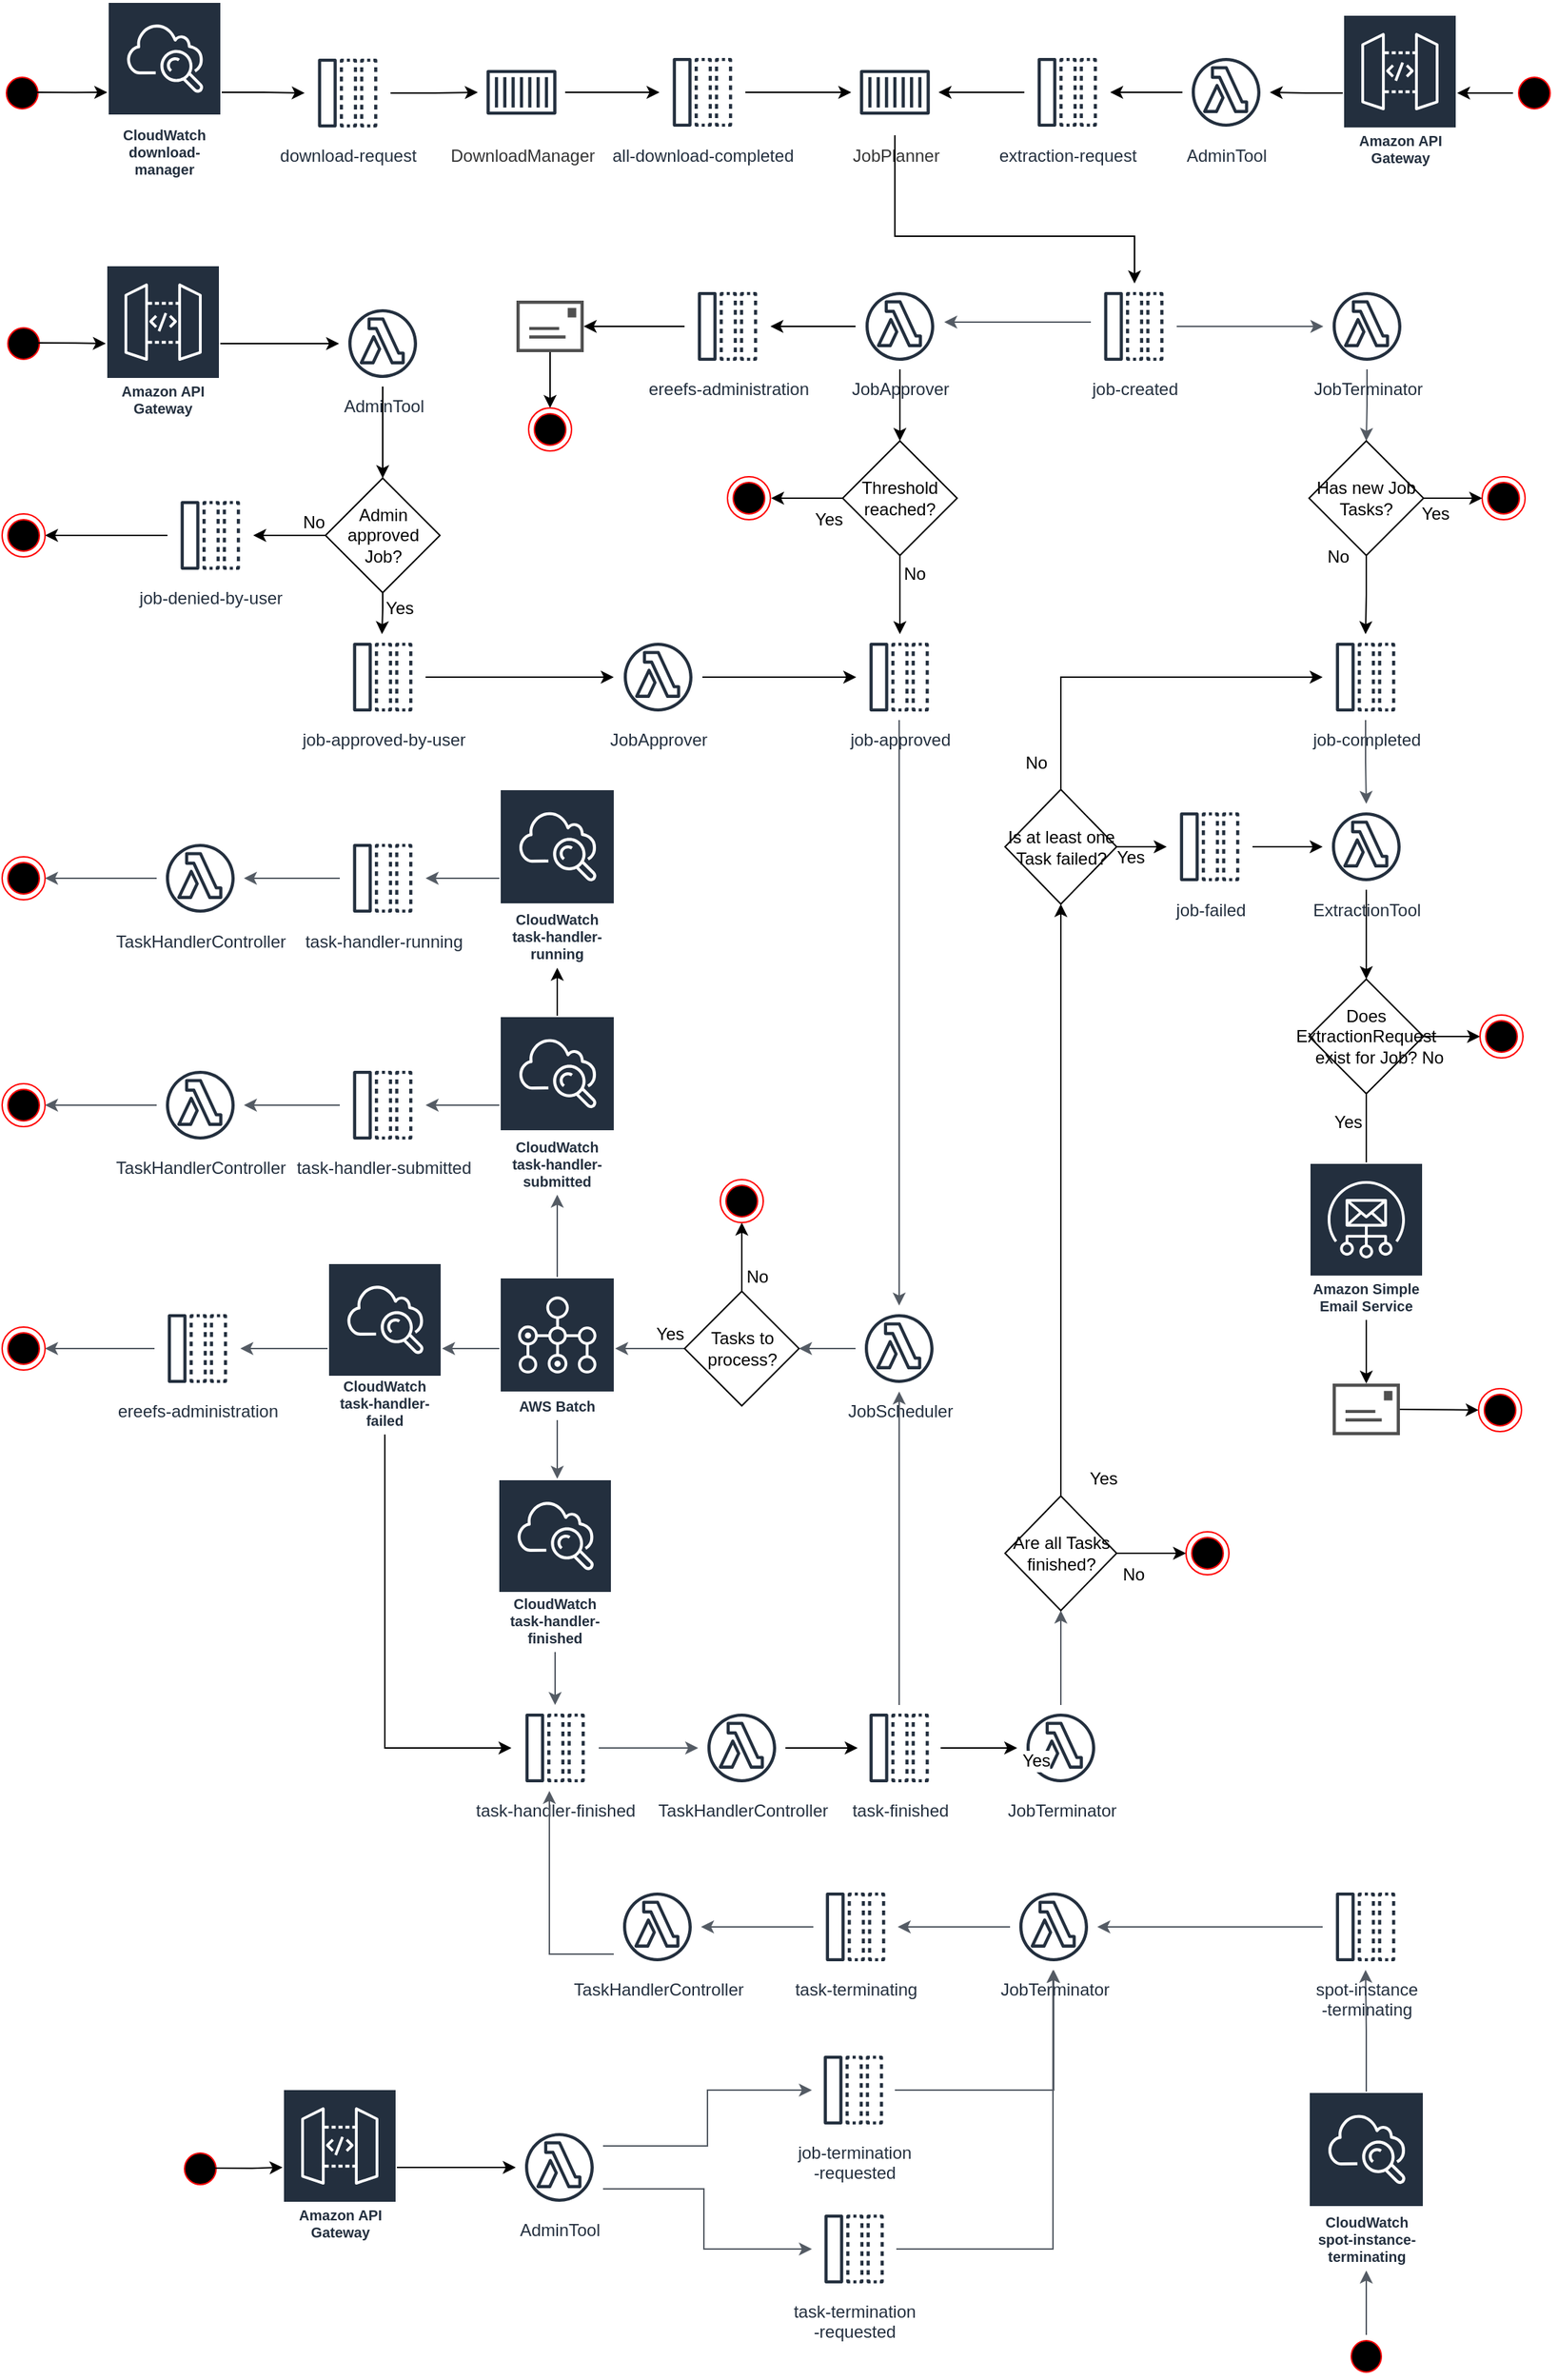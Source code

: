 <mxfile pages="1" version="11.2.5" type="device"><diagram id="umd7pi5sMjhjIArkh8CE" name="Page-1"><mxGraphModel dx="2062" dy="1184" grid="1" gridSize="10" guides="1" tooltips="1" connect="1" arrows="1" fold="1" page="1" pageScale="1" pageWidth="1100" pageHeight="850" math="0" shadow="0"><root><mxCell id="0"/><mxCell id="1" parent="0"/><mxCell id="No7pV-notClb6I_pl6TP-1" value="" style="ellipse;html=1;shape=startState;fillColor=#000000;strokeColor=#ff0000;" parent="1" vertex="1"><mxGeometry x="6.5" y="65" width="30" height="30" as="geometry"/></mxCell><mxCell id="No7pV-notClb6I_pl6TP-7" value="" style="edgeStyle=orthogonalEdgeStyle;rounded=0;orthogonalLoop=1;jettySize=auto;html=1;entryX=0.5;entryY=0;entryDx=0;entryDy=0;exitX=0.5;exitY=1;exitDx=0;exitDy=0;" parent="1" source="7FUQ8ZFE2Msjoggg_Z5E-9" target="No7pV-notClb6I_pl6TP-5" edge="1"><mxGeometry relative="1" as="geometry"><mxPoint x="835" y="359" as="targetPoint"/><mxPoint x="731" y="359" as="sourcePoint"/></mxGeometry></mxCell><mxCell id="No7pV-notClb6I_pl6TP-25" value="" style="edgeStyle=orthogonalEdgeStyle;rounded=0;orthogonalLoop=1;jettySize=auto;html=1;" parent="1" source="_6u5Ek_jN7iXaBwEbl3a-3" target="No7pV-notClb6I_pl6TP-4" edge="1"><mxGeometry relative="1" as="geometry"><mxPoint x="1345" y="788" as="targetPoint"/></mxGeometry></mxCell><mxCell id="7FUQ8ZFE2Msjoggg_Z5E-15" value="" style="edgeStyle=orthogonalEdgeStyle;rounded=0;orthogonalLoop=1;jettySize=auto;html=1;startArrow=none;startFill=0;strokeColor=#545B64;fontSize=8;" parent="1" source="No7pV-notClb6I_pl6TP-4" target="7FUQ8ZFE2Msjoggg_Z5E-14" edge="1"><mxGeometry relative="1" as="geometry"/></mxCell><mxCell id="No7pV-notClb6I_pl6TP-4" value="job-approved&lt;br&gt;" style="outlineConnect=0;fontColor=#232F3E;gradientColor=none;strokeColor=#232F3E;fillColor=#ffffff;dashed=0;verticalLabelPosition=bottom;verticalAlign=top;align=center;html=1;fontSize=12;fontStyle=0;aspect=fixed;shape=mxgraph.aws4.resourceIcon;resIcon=mxgraph.aws4.message;" parent="1" vertex="1"><mxGeometry x="604.5" y="458" width="60" height="60" as="geometry"/></mxCell><mxCell id="No7pV-notClb6I_pl6TP-9" value="" style="edgeStyle=orthogonalEdgeStyle;rounded=0;orthogonalLoop=1;jettySize=auto;html=1;exitX=0.5;exitY=1;exitDx=0;exitDy=0;" parent="1" source="No7pV-notClb6I_pl6TP-5" target="No7pV-notClb6I_pl6TP-4" edge="1"><mxGeometry relative="1" as="geometry"><mxPoint x="943" y="413" as="targetPoint"/><mxPoint x="895" y="388" as="sourcePoint"/><Array as="points"><mxPoint x="635" y="468"/><mxPoint x="635" y="468"/></Array></mxGeometry></mxCell><mxCell id="No7pV-notClb6I_pl6TP-10" value="No" style="text;html=1;resizable=0;points=[];align=center;verticalAlign=middle;labelBackgroundColor=#ffffff;" parent="No7pV-notClb6I_pl6TP-9" vertex="1" connectable="0"><mxGeometry x="0.2" y="2" relative="1" as="geometry"><mxPoint x="8" y="-20" as="offset"/></mxGeometry></mxCell><mxCell id="No7pV-notClb6I_pl6TP-12" value="" style="edgeStyle=orthogonalEdgeStyle;rounded=0;orthogonalLoop=1;jettySize=auto;html=1;exitX=0;exitY=0.5;exitDx=0;exitDy=0;" parent="1" source="No7pV-notClb6I_pl6TP-5" edge="1"><mxGeometry relative="1" as="geometry"><mxPoint x="545" y="363" as="targetPoint"/></mxGeometry></mxCell><mxCell id="No7pV-notClb6I_pl6TP-13" value="Yes&lt;br&gt;" style="text;html=1;resizable=0;points=[];align=center;verticalAlign=middle;labelBackgroundColor=#ffffff;" parent="No7pV-notClb6I_pl6TP-12" vertex="1" connectable="0"><mxGeometry x="-0.256" y="3" relative="1" as="geometry"><mxPoint x="9" y="12" as="offset"/></mxGeometry></mxCell><mxCell id="No7pV-notClb6I_pl6TP-5" value="Threshold reached?" style="rhombus;whiteSpace=wrap;html=1;" parent="1" vertex="1"><mxGeometry x="595" y="323" width="80" height="80" as="geometry"/></mxCell><mxCell id="No7pV-notClb6I_pl6TP-16" value="" style="edgeStyle=orthogonalEdgeStyle;rounded=0;orthogonalLoop=1;jettySize=auto;html=1;exitX=0.5;exitY=1;exitDx=0;exitDy=0;" parent="1" source="No7pV-notClb6I_pl6TP-17" target="No7pV-notClb6I_pl6TP-15" edge="1"><mxGeometry relative="1" as="geometry"><Array as="points"><mxPoint x="273" y="440"/><mxPoint x="273" y="440"/></Array></mxGeometry></mxCell><mxCell id="SrODZw-WOt68CoaygPpk-41" value="Yes" style="text;html=1;resizable=0;points=[];align=center;verticalAlign=middle;labelBackgroundColor=#ffffff;" parent="No7pV-notClb6I_pl6TP-16" vertex="1" connectable="0"><mxGeometry x="-0.666" relative="1" as="geometry"><mxPoint x="11.5" y="6" as="offset"/></mxGeometry></mxCell><mxCell id="No7pV-notClb6I_pl6TP-18" value="" style="edgeStyle=orthogonalEdgeStyle;rounded=0;orthogonalLoop=1;jettySize=auto;html=1;" parent="1" source="7FUQ8ZFE2Msjoggg_Z5E-12" target="SrODZw-WOt68CoaygPpk-31" edge="1"><mxGeometry relative="1" as="geometry"><mxPoint x="325" y="210" as="targetPoint"/></mxGeometry></mxCell><mxCell id="No7pV-notClb6I_pl6TP-14" value="ereefs-administration" style="outlineConnect=0;fontColor=#232F3E;gradientColor=none;strokeColor=#232F3E;fillColor=#ffffff;dashed=0;verticalLabelPosition=bottom;verticalAlign=top;align=center;html=1;fontSize=12;fontStyle=0;aspect=fixed;shape=mxgraph.aws4.resourceIcon;resIcon=mxgraph.aws4.message;" parent="1" vertex="1"><mxGeometry x="484.5" y="213" width="60" height="60" as="geometry"/></mxCell><mxCell id="No7pV-notClb6I_pl6TP-20" value="" style="edgeStyle=orthogonalEdgeStyle;rounded=0;orthogonalLoop=1;jettySize=auto;html=1;exitX=0;exitY=0.5;exitDx=0;exitDy=0;" parent="1" source="No7pV-notClb6I_pl6TP-17" target="No7pV-notClb6I_pl6TP-19" edge="1"><mxGeometry relative="1" as="geometry"><Array as="points"><mxPoint x="225" y="389"/><mxPoint x="225" y="389"/></Array></mxGeometry></mxCell><mxCell id="SrODZw-WOt68CoaygPpk-40" value="No" style="text;html=1;resizable=0;points=[];align=center;verticalAlign=middle;labelBackgroundColor=#ffffff;" parent="No7pV-notClb6I_pl6TP-20" vertex="1" connectable="0"><mxGeometry x="-0.368" y="-1" relative="1" as="geometry"><mxPoint x="7.5" y="-8" as="offset"/></mxGeometry></mxCell><mxCell id="No7pV-notClb6I_pl6TP-29" value="" style="edgeStyle=orthogonalEdgeStyle;rounded=0;orthogonalLoop=1;jettySize=auto;html=1;entryX=1;entryY=0.5;entryDx=0;entryDy=0;" parent="1" source="No7pV-notClb6I_pl6TP-19" target="No7pV-notClb6I_pl6TP-24" edge="1"><mxGeometry relative="1" as="geometry"><mxPoint x="75" y="244" as="targetPoint"/><Array as="points"/></mxGeometry></mxCell><mxCell id="No7pV-notClb6I_pl6TP-19" value="job-denied-by-user" style="outlineConnect=0;fontColor=#232F3E;gradientColor=none;strokeColor=#232F3E;fillColor=#ffffff;dashed=0;verticalLabelPosition=bottom;verticalAlign=top;align=center;html=1;fontSize=12;fontStyle=0;aspect=fixed;shape=mxgraph.aws4.resourceIcon;resIcon=mxgraph.aws4.message;" parent="1" vertex="1"><mxGeometry x="123" y="359" width="60" height="60" as="geometry"/></mxCell><mxCell id="No7pV-notClb6I_pl6TP-17" value="Admin approved Job?" style="rhombus;whiteSpace=wrap;html=1;" parent="1" vertex="1"><mxGeometry x="233.5" y="349" width="80" height="80" as="geometry"/></mxCell><mxCell id="No7pV-notClb6I_pl6TP-24" value="" style="ellipse;html=1;shape=endState;fillColor=#000000;strokeColor=#ff0000;" parent="1" vertex="1"><mxGeometry x="7.5" y="374" width="30" height="30" as="geometry"/></mxCell><mxCell id="qcChBqA-RkKrQfOubQv_-1" value="all-download-completed" style="outlineConnect=0;fontColor=#232F3E;gradientColor=none;strokeColor=#232F3E;fillColor=#ffffff;dashed=0;verticalLabelPosition=bottom;verticalAlign=top;align=center;html=1;fontSize=12;fontStyle=0;aspect=fixed;shape=mxgraph.aws4.resourceIcon;resIcon=mxgraph.aws4.message;" parent="1" vertex="1"><mxGeometry x="467" y="49.5" width="60" height="60" as="geometry"/></mxCell><mxCell id="qcChBqA-RkKrQfOubQv_-2" value="" style="edgeStyle=orthogonalEdgeStyle;rounded=0;orthogonalLoop=1;jettySize=auto;html=1;exitX=0.834;exitY=0.485;exitDx=0;exitDy=0;exitPerimeter=0;" parent="1" source="No7pV-notClb6I_pl6TP-1" target="7FUQ8ZFE2Msjoggg_Z5E-1" edge="1"><mxGeometry relative="1" as="geometry"><mxPoint x="59" y="140" as="sourcePoint"/><mxPoint x="90.5" y="80" as="targetPoint"/></mxGeometry></mxCell><mxCell id="7FUQ8ZFE2Msjoggg_Z5E-1" value="CloudWatch&lt;br&gt;download-manager&lt;br&gt;" style="outlineConnect=0;fontColor=#232F3E;gradientColor=none;strokeColor=#ffffff;fillColor=#232F3E;dashed=0;verticalLabelPosition=middle;verticalAlign=bottom;align=center;html=1;whiteSpace=wrap;fontSize=10;fontStyle=1;spacing=3;shape=mxgraph.aws4.productIcon;prIcon=mxgraph.aws4.cloudwatch;" parent="1" vertex="1"><mxGeometry x="81" y="16" width="80" height="127" as="geometry"/></mxCell><mxCell id="7FUQ8ZFE2Msjoggg_Z5E-2" value="&lt;div&gt;DownloadManager&lt;/div&gt;" style="points=[[0,0],[0.25,0],[0.5,0],[0.75,0],[1,0],[1,0.25],[1,0.5],[1,0.75],[1,1],[0.75,1],[0.5,1],[0.25,1],[0,1],[0,0.75],[0,0.5],[0,0.25]];outlineConnect=0;fontColor=#333333;strokeColor=#232F3E;fillColor=#FFFFFF;dashed=0;verticalLabelPosition=bottom;verticalAlign=top;align=center;html=1;fontSize=12;fontStyle=0;aspect=fixed;shape=mxgraph.aws4.resourceIcon;resIcon=mxgraph.aws4.container_1;perimeterSpacing=0;" parent="1" vertex="1"><mxGeometry x="340" y="49.5" width="61" height="60" as="geometry"/></mxCell><mxCell id="7FUQ8ZFE2Msjoggg_Z5E-3" value="" style="edgeStyle=orthogonalEdgeStyle;rounded=0;orthogonalLoop=1;jettySize=auto;html=1;entryX=0;entryY=0.5;entryDx=0;entryDy=0;" parent="1" source="_6u5Ek_jN7iXaBwEbl3a-1" target="7FUQ8ZFE2Msjoggg_Z5E-2" edge="1"><mxGeometry relative="1" as="geometry"><mxPoint x="30.5" y="90" as="sourcePoint"/><mxPoint x="90.5" y="90" as="targetPoint"/></mxGeometry></mxCell><mxCell id="7FUQ8ZFE2Msjoggg_Z5E-4" value="" style="edgeStyle=orthogonalEdgeStyle;rounded=0;orthogonalLoop=1;jettySize=auto;html=1;exitX=1;exitY=0.5;exitDx=0;exitDy=0;" parent="1" source="7FUQ8ZFE2Msjoggg_Z5E-2" target="qcChBqA-RkKrQfOubQv_-1" edge="1"><mxGeometry relative="1" as="geometry"><mxPoint x="352" y="89.5" as="sourcePoint"/><mxPoint x="412" y="89.5" as="targetPoint"/></mxGeometry></mxCell><mxCell id="7FUQ8ZFE2Msjoggg_Z5E-5" value="&lt;div&gt;JobPlanner&lt;/div&gt;" style="points=[[0,0],[0.25,0],[0.5,0],[0.75,0],[1,0],[1,0.25],[1,0.5],[1,0.75],[1,1],[0.75,1],[0.5,1],[0.25,1],[0,1],[0,0.75],[0,0.5],[0,0.25]];outlineConnect=0;fontColor=#333333;strokeColor=#232F3E;fillColor=#FFFFFF;dashed=0;verticalLabelPosition=bottom;verticalAlign=top;align=center;html=1;fontSize=12;fontStyle=0;aspect=fixed;shape=mxgraph.aws4.resourceIcon;resIcon=mxgraph.aws4.container_1;perimeterSpacing=0;" parent="1" vertex="1"><mxGeometry x="601" y="49.5" width="61" height="60" as="geometry"/></mxCell><mxCell id="7FUQ8ZFE2Msjoggg_Z5E-6" value="" style="edgeStyle=orthogonalEdgeStyle;rounded=0;orthogonalLoop=1;jettySize=auto;html=1;entryX=0;entryY=0.5;entryDx=0;entryDy=0;" parent="1" source="qcChBqA-RkKrQfOubQv_-1" target="7FUQ8ZFE2Msjoggg_Z5E-5" edge="1"><mxGeometry relative="1" as="geometry"><mxPoint x="473" y="89.5" as="sourcePoint"/><mxPoint x="533" y="89.5" as="targetPoint"/></mxGeometry></mxCell><mxCell id="7FUQ8ZFE2Msjoggg_Z5E-10" value="" style="edgeStyle=orthogonalEdgeStyle;rounded=0;orthogonalLoop=1;jettySize=auto;html=1;startArrow=none;startFill=0;strokeColor=#545B64;fontSize=8;" parent="1" source="7FUQ8ZFE2Msjoggg_Z5E-7" target="7FUQ8ZFE2Msjoggg_Z5E-9" edge="1"><mxGeometry relative="1" as="geometry"><Array as="points"><mxPoint x="730" y="240"/><mxPoint x="730" y="240"/></Array></mxGeometry></mxCell><mxCell id="7FUQ8ZFE2Msjoggg_Z5E-7" value="job-created" style="outlineConnect=0;fontColor=#232F3E;gradientColor=none;strokeColor=#232F3E;fillColor=#ffffff;dashed=0;verticalLabelPosition=bottom;verticalAlign=top;align=center;html=1;fontSize=12;fontStyle=0;aspect=fixed;shape=mxgraph.aws4.resourceIcon;resIcon=mxgraph.aws4.message;" parent="1" vertex="1"><mxGeometry x="768.5" y="213" width="60" height="60" as="geometry"/></mxCell><mxCell id="7FUQ8ZFE2Msjoggg_Z5E-8" value="" style="edgeStyle=orthogonalEdgeStyle;rounded=0;orthogonalLoop=1;jettySize=auto;html=1;" parent="1" source="7FUQ8ZFE2Msjoggg_Z5E-5" target="7FUQ8ZFE2Msjoggg_Z5E-7" edge="1"><mxGeometry relative="1" as="geometry"><mxPoint x="593" y="89.5" as="sourcePoint"/><mxPoint x="653" y="89.5" as="targetPoint"/><Array as="points"><mxPoint x="632" y="180"/><mxPoint x="799" y="180"/></Array></mxGeometry></mxCell><mxCell id="SrODZw-WOt68CoaygPpk-30" value="" style="edgeStyle=orthogonalEdgeStyle;rounded=0;jumpStyle=arc;orthogonalLoop=1;jettySize=auto;html=1;" parent="1" source="7FUQ8ZFE2Msjoggg_Z5E-9" target="No7pV-notClb6I_pl6TP-14" edge="1"><mxGeometry relative="1" as="geometry"/></mxCell><mxCell id="7FUQ8ZFE2Msjoggg_Z5E-9" value="JobApprover&lt;br&gt;" style="points=[[0,0],[0.25,0],[0.5,0],[0.75,0],[1,0],[1,0.25],[1,0.5],[1,0.75],[1,1],[0.75,1],[0.5,1],[0.25,1],[0,1],[0,0.75],[0,0.5],[0,0.25]];outlineConnect=0;fontColor=#232F3E;gradientColor=none;strokeColor=#232F3E;fillColor=#ffffff;dashed=0;verticalLabelPosition=bottom;verticalAlign=top;align=center;html=1;fontSize=12;fontStyle=0;aspect=fixed;shape=mxgraph.aws4.resourceIcon;resIcon=mxgraph.aws4.lambda_function;" parent="1" vertex="1"><mxGeometry x="604" y="213" width="62" height="60" as="geometry"/></mxCell><mxCell id="No7pV-notClb6I_pl6TP-15" value="job-approved-by-user" style="outlineConnect=0;fontColor=#232F3E;gradientColor=none;strokeColor=#232F3E;fillColor=#ffffff;dashed=0;verticalLabelPosition=bottom;verticalAlign=top;align=center;html=1;fontSize=12;fontStyle=0;aspect=fixed;shape=mxgraph.aws4.resourceIcon;resIcon=mxgraph.aws4.message;" parent="1" vertex="1"><mxGeometry x="243.5" y="458" width="60" height="60" as="geometry"/></mxCell><mxCell id="7FUQ8ZFE2Msjoggg_Z5E-12" value="" style="shadow=0;dashed=0;html=1;strokeColor=none;fillColor=#505050;labelPosition=center;verticalLabelPosition=bottom;verticalAlign=top;outlineConnect=0;align=center;shape=mxgraph.office.concepts.email;" parent="1" vertex="1"><mxGeometry x="367" y="225" width="47" height="36" as="geometry"/></mxCell><mxCell id="7FUQ8ZFE2Msjoggg_Z5E-13" value="" style="edgeStyle=orthogonalEdgeStyle;rounded=0;orthogonalLoop=1;jettySize=auto;html=1;" parent="1" source="No7pV-notClb6I_pl6TP-14" target="7FUQ8ZFE2Msjoggg_Z5E-12" edge="1"><mxGeometry relative="1" as="geometry"><mxPoint x="484.5" y="244" as="sourcePoint"/><mxPoint x="224" y="244" as="targetPoint"/></mxGeometry></mxCell><mxCell id="7FUQ8ZFE2Msjoggg_Z5E-18" value="" style="edgeStyle=orthogonalEdgeStyle;rounded=0;orthogonalLoop=1;jettySize=auto;html=1;startArrow=none;startFill=0;strokeColor=#545B64;fontSize=8;" parent="1" source="7FUQ8ZFE2Msjoggg_Z5E-25" target="7FUQ8ZFE2Msjoggg_Z5E-16" edge="1"><mxGeometry relative="1" as="geometry"/></mxCell><mxCell id="7FUQ8ZFE2Msjoggg_Z5E-14" value="JobScheduler&lt;br&gt;" style="points=[[0,0],[0.25,0],[0.5,0],[0.75,0],[1,0],[1,0.25],[1,0.5],[1,0.75],[1,1],[0.75,1],[0.5,1],[0.25,1],[0,1],[0,0.75],[0,0.5],[0,0.25]];outlineConnect=0;fontColor=#232F3E;gradientColor=none;strokeColor=#232F3E;fillColor=#ffffff;dashed=0;verticalLabelPosition=bottom;verticalAlign=top;align=center;html=1;fontSize=12;fontStyle=0;aspect=fixed;shape=mxgraph.aws4.resourceIcon;resIcon=mxgraph.aws4.lambda_function;" parent="1" vertex="1"><mxGeometry x="604" y="927" width="61" height="60" as="geometry"/></mxCell><mxCell id="7FUQ8ZFE2Msjoggg_Z5E-19" value="" style="edgeStyle=orthogonalEdgeStyle;rounded=0;orthogonalLoop=1;jettySize=auto;html=1;startArrow=none;startFill=0;strokeColor=#545B64;fontSize=8;" parent="1" source="7FUQ8ZFE2Msjoggg_Z5E-16" target="7FUQ8ZFE2Msjoggg_Z5E-17" edge="1"><mxGeometry relative="1" as="geometry"/></mxCell><mxCell id="7FUQ8ZFE2Msjoggg_Z5E-32" value="" style="edgeStyle=orthogonalEdgeStyle;rounded=0;orthogonalLoop=1;jettySize=auto;html=1;startArrow=none;startFill=0;strokeColor=#545B64;fontSize=8;" parent="1" source="7FUQ8ZFE2Msjoggg_Z5E-16" target="7FUQ8ZFE2Msjoggg_Z5E-24" edge="1"><mxGeometry relative="1" as="geometry"><mxPoint x="395.5" y="1087.0" as="targetPoint"/><Array as="points"><mxPoint x="395" y="1129"/></Array></mxGeometry></mxCell><mxCell id="7FUQ8ZFE2Msjoggg_Z5E-35" value="" style="edgeStyle=orthogonalEdgeStyle;rounded=0;orthogonalLoop=1;jettySize=auto;html=1;startArrow=none;startFill=0;strokeColor=#545B64;fontSize=8;" parent="1" source="7FUQ8ZFE2Msjoggg_Z5E-16" target="7FUQ8ZFE2Msjoggg_Z5E-34" edge="1"><mxGeometry relative="1" as="geometry"/></mxCell><mxCell id="7FUQ8ZFE2Msjoggg_Z5E-16" value="AWS Batch" style="points=[[0,0],[0.25,0],[0.5,0],[0.75,0],[1,0],[1,0.25],[1,0.5],[1,0.75],[1,1],[0.75,1],[0.5,1],[0.25,1],[0,1],[0,0.75],[0,0.5],[0,0.25]];outlineConnect=0;fontColor=#232F3E;gradientColor=none;strokeColor=#ffffff;fillColor=#232F3E;dashed=0;verticalLabelPosition=middle;verticalAlign=bottom;align=center;html=1;whiteSpace=wrap;fontSize=10;fontStyle=1;spacing=3;shape=mxgraph.aws4.productIcon;prIcon=mxgraph.aws4.batch;" parent="1" vertex="1"><mxGeometry x="355" y="907" width="81" height="100" as="geometry"/></mxCell><mxCell id="7FUQ8ZFE2Msjoggg_Z5E-21" value="" style="edgeStyle=orthogonalEdgeStyle;rounded=0;orthogonalLoop=1;jettySize=auto;html=1;startArrow=none;startFill=0;strokeColor=#545B64;fontSize=8;" parent="1" source="7FUQ8ZFE2Msjoggg_Z5E-17" target="7FUQ8ZFE2Msjoggg_Z5E-20" edge="1"><mxGeometry relative="1" as="geometry"/></mxCell><mxCell id="_6u5Ek_jN7iXaBwEbl3a-14" value="" style="edgeStyle=orthogonalEdgeStyle;rounded=0;orthogonalLoop=1;jettySize=auto;html=1;startArrow=none;startFill=0;" parent="1" source="7FUQ8ZFE2Msjoggg_Z5E-17" target="7FUQ8ZFE2Msjoggg_Z5E-64" edge="1"><mxGeometry relative="1" as="geometry"><mxPoint x="275" y="1097" as="targetPoint"/><Array as="points"><mxPoint x="275" y="1236"/></Array></mxGeometry></mxCell><mxCell id="7FUQ8ZFE2Msjoggg_Z5E-17" value="CloudWatch&lt;br&gt;task-handler-failed&lt;br&gt;" style="outlineConnect=0;fontColor=#232F3E;gradientColor=none;strokeColor=#ffffff;fillColor=#232F3E;dashed=0;verticalLabelPosition=middle;verticalAlign=bottom;align=center;html=1;whiteSpace=wrap;fontSize=10;fontStyle=1;spacing=3;shape=mxgraph.aws4.productIcon;prIcon=mxgraph.aws4.cloudwatch;" parent="1" vertex="1"><mxGeometry x="235" y="897" width="80" height="120" as="geometry"/></mxCell><mxCell id="7FUQ8ZFE2Msjoggg_Z5E-23" value="" style="edgeStyle=orthogonalEdgeStyle;rounded=0;orthogonalLoop=1;jettySize=auto;html=1;startArrow=none;startFill=0;strokeColor=#545B64;fontSize=8;entryX=1;entryY=0.5;entryDx=0;entryDy=0;" parent="1" source="7FUQ8ZFE2Msjoggg_Z5E-20" target="7FUQ8ZFE2Msjoggg_Z5E-33" edge="1"><mxGeometry relative="1" as="geometry"><mxPoint x="75" y="957" as="targetPoint"/></mxGeometry></mxCell><mxCell id="7FUQ8ZFE2Msjoggg_Z5E-20" value="ereefs-administration" style="outlineConnect=0;fontColor=#232F3E;gradientColor=none;strokeColor=#232F3E;fillColor=#ffffff;dashed=0;verticalLabelPosition=bottom;verticalAlign=top;align=center;html=1;fontSize=12;fontStyle=0;aspect=fixed;shape=mxgraph.aws4.resourceIcon;resIcon=mxgraph.aws4.message;" parent="1" vertex="1"><mxGeometry x="114" y="927" width="60" height="60" as="geometry"/></mxCell><mxCell id="7FUQ8ZFE2Msjoggg_Z5E-43" value="" style="edgeStyle=orthogonalEdgeStyle;rounded=0;orthogonalLoop=1;jettySize=auto;html=1;startArrow=none;startFill=0;strokeColor=#545B64;fontSize=8;" parent="1" source="7FUQ8ZFE2Msjoggg_Z5E-64" target="7FUQ8ZFE2Msjoggg_Z5E-42" edge="1"><mxGeometry relative="1" as="geometry"><mxPoint x="394.069" y="1287" as="sourcePoint"/></mxGeometry></mxCell><mxCell id="7FUQ8ZFE2Msjoggg_Z5E-65" value="" style="edgeStyle=orthogonalEdgeStyle;rounded=0;orthogonalLoop=1;jettySize=auto;html=1;startArrow=none;startFill=0;strokeColor=#545B64;fontSize=8;" parent="1" source="7FUQ8ZFE2Msjoggg_Z5E-24" target="7FUQ8ZFE2Msjoggg_Z5E-64" edge="1"><mxGeometry relative="1" as="geometry"/></mxCell><mxCell id="7FUQ8ZFE2Msjoggg_Z5E-24" value="CloudWatch&lt;br&gt;task-handler-finished&lt;br&gt;" style="outlineConnect=0;fontColor=#232F3E;gradientColor=none;strokeColor=#ffffff;fillColor=#232F3E;dashed=0;verticalLabelPosition=middle;verticalAlign=bottom;align=center;html=1;whiteSpace=wrap;fontSize=10;fontStyle=1;spacing=3;shape=mxgraph.aws4.productIcon;prIcon=mxgraph.aws4.cloudwatch;" parent="1" vertex="1"><mxGeometry x="354" y="1048" width="80" height="121" as="geometry"/></mxCell><mxCell id="7FUQ8ZFE2Msjoggg_Z5E-25" value="Tasks to process?" style="rhombus;whiteSpace=wrap;html=1;" parent="1" vertex="1"><mxGeometry x="484.5" y="917" width="80" height="80" as="geometry"/></mxCell><mxCell id="7FUQ8ZFE2Msjoggg_Z5E-26" value="" style="edgeStyle=orthogonalEdgeStyle;rounded=0;orthogonalLoop=1;jettySize=auto;html=1;startArrow=none;startFill=0;strokeColor=#545B64;fontSize=8;" parent="1" source="7FUQ8ZFE2Msjoggg_Z5E-14" target="7FUQ8ZFE2Msjoggg_Z5E-25" edge="1"><mxGeometry relative="1" as="geometry"><mxPoint x="605" y="957.069" as="sourcePoint"/><mxPoint x="436.0" y="963.966" as="targetPoint"/></mxGeometry></mxCell><mxCell id="7FUQ8ZFE2Msjoggg_Z5E-27" value="Yes&lt;br&gt;" style="text;html=1;resizable=0;points=[];align=center;verticalAlign=middle;labelBackgroundColor=#ffffff;" parent="1" vertex="1" connectable="0"><mxGeometry x="465.138" y="935.069" as="geometry"><mxPoint x="9" y="12" as="offset"/></mxGeometry></mxCell><mxCell id="7FUQ8ZFE2Msjoggg_Z5E-28" value="" style="edgeStyle=orthogonalEdgeStyle;rounded=0;orthogonalLoop=1;jettySize=auto;html=1;exitX=0.5;exitY=0;exitDx=0;exitDy=0;entryX=0.5;entryY=1;entryDx=0;entryDy=0;" parent="1" source="7FUQ8ZFE2Msjoggg_Z5E-25" target="7FUQ8ZFE2Msjoggg_Z5E-30" edge="1"><mxGeometry relative="1" as="geometry"><mxPoint x="554.259" y="1139.5" as="targetPoint"/><mxPoint x="554.259" y="1084.569" as="sourcePoint"/><Array as="points"/></mxGeometry></mxCell><mxCell id="7FUQ8ZFE2Msjoggg_Z5E-29" value="No" style="text;html=1;resizable=0;points=[];align=center;verticalAlign=middle;labelBackgroundColor=#ffffff;" parent="7FUQ8ZFE2Msjoggg_Z5E-28" vertex="1" connectable="0"><mxGeometry x="0.2" y="2" relative="1" as="geometry"><mxPoint x="12.5" y="18.5" as="offset"/></mxGeometry></mxCell><mxCell id="7FUQ8ZFE2Msjoggg_Z5E-30" value="" style="ellipse;html=1;shape=endState;fillColor=#000000;strokeColor=#ff0000;" parent="1" vertex="1"><mxGeometry x="509.5" y="839" width="30" height="30" as="geometry"/></mxCell><mxCell id="7FUQ8ZFE2Msjoggg_Z5E-33" value="" style="ellipse;html=1;shape=endState;fillColor=#000000;strokeColor=#ff0000;" parent="1" vertex="1"><mxGeometry x="7.5" y="942" width="30" height="30" as="geometry"/></mxCell><mxCell id="7FUQ8ZFE2Msjoggg_Z5E-37" value="" style="edgeStyle=orthogonalEdgeStyle;rounded=0;orthogonalLoop=1;jettySize=auto;html=1;startArrow=none;startFill=0;strokeColor=#545B64;fontSize=8;" parent="1" source="7FUQ8ZFE2Msjoggg_Z5E-34" target="7FUQ8ZFE2Msjoggg_Z5E-36" edge="1"><mxGeometry relative="1" as="geometry"/></mxCell><mxCell id="_6u5Ek_jN7iXaBwEbl3a-12" value="" style="edgeStyle=orthogonalEdgeStyle;rounded=0;orthogonalLoop=1;jettySize=auto;html=1;startArrow=none;startFill=0;" parent="1" source="7FUQ8ZFE2Msjoggg_Z5E-34" target="_6u5Ek_jN7iXaBwEbl3a-6" edge="1"><mxGeometry relative="1" as="geometry"/></mxCell><mxCell id="7FUQ8ZFE2Msjoggg_Z5E-34" value="CloudWatch&lt;br&gt;task-handler-submitted" style="outlineConnect=0;fontColor=#232F3E;gradientColor=none;strokeColor=#ffffff;fillColor=#232F3E;dashed=0;verticalLabelPosition=middle;verticalAlign=bottom;align=center;html=1;whiteSpace=wrap;fontSize=10;fontStyle=1;spacing=3;shape=mxgraph.aws4.productIcon;prIcon=mxgraph.aws4.cloudwatch;" parent="1" vertex="1"><mxGeometry x="355" y="724.5" width="81" height="125" as="geometry"/></mxCell><mxCell id="7FUQ8ZFE2Msjoggg_Z5E-39" value="" style="edgeStyle=orthogonalEdgeStyle;rounded=0;orthogonalLoop=1;jettySize=auto;html=1;startArrow=none;startFill=0;strokeColor=#545B64;fontSize=8;" parent="1" source="7FUQ8ZFE2Msjoggg_Z5E-36" target="7FUQ8ZFE2Msjoggg_Z5E-38" edge="1"><mxGeometry relative="1" as="geometry"/></mxCell><mxCell id="7FUQ8ZFE2Msjoggg_Z5E-36" value="task-handler-submitted" style="outlineConnect=0;fontColor=#232F3E;gradientColor=none;strokeColor=#232F3E;fillColor=#ffffff;dashed=0;verticalLabelPosition=bottom;verticalAlign=top;align=center;html=1;fontSize=12;fontStyle=0;aspect=fixed;shape=mxgraph.aws4.resourceIcon;resIcon=mxgraph.aws4.message;" parent="1" vertex="1"><mxGeometry x="243.5" y="757" width="60" height="60" as="geometry"/></mxCell><mxCell id="7FUQ8ZFE2Msjoggg_Z5E-38" value="TaskHandlerController&lt;br&gt;" style="points=[[0,0],[0.25,0],[0.5,0],[0.75,0],[1,0],[1,0.25],[1,0.5],[1,0.75],[1,1],[0.75,1],[0.5,1],[0.25,1],[0,1],[0,0.75],[0,0.5],[0,0.25]];outlineConnect=0;fontColor=#232F3E;gradientColor=none;strokeColor=#232F3E;fillColor=#ffffff;dashed=0;verticalLabelPosition=bottom;verticalAlign=top;align=center;html=1;fontSize=12;fontStyle=0;aspect=fixed;shape=mxgraph.aws4.resourceIcon;resIcon=mxgraph.aws4.lambda_function;" parent="1" vertex="1"><mxGeometry x="115.5" y="757" width="61" height="60" as="geometry"/></mxCell><mxCell id="7FUQ8ZFE2Msjoggg_Z5E-40" value="" style="edgeStyle=orthogonalEdgeStyle;rounded=0;orthogonalLoop=1;jettySize=auto;html=1;startArrow=none;startFill=0;strokeColor=#545B64;fontSize=8;entryX=1;entryY=0.5;entryDx=0;entryDy=0;" parent="1" source="7FUQ8ZFE2Msjoggg_Z5E-38" target="7FUQ8ZFE2Msjoggg_Z5E-41" edge="1"><mxGeometry relative="1" as="geometry"><mxPoint x="130" y="794.793" as="sourcePoint"/><mxPoint x="82" y="795" as="targetPoint"/></mxGeometry></mxCell><mxCell id="7FUQ8ZFE2Msjoggg_Z5E-41" value="" style="ellipse;html=1;shape=endState;fillColor=#000000;strokeColor=#ff0000;" parent="1" vertex="1"><mxGeometry x="7.5" y="772" width="30" height="30" as="geometry"/></mxCell><mxCell id="7FUQ8ZFE2Msjoggg_Z5E-46" value="" style="edgeStyle=orthogonalEdgeStyle;rounded=0;orthogonalLoop=1;jettySize=auto;html=1;startArrow=none;startFill=0;strokeColor=#545B64;fontSize=8;" parent="1" source="_6u5Ek_jN7iXaBwEbl3a-18" target="7FUQ8ZFE2Msjoggg_Z5E-45" edge="1"><mxGeometry relative="1" as="geometry"><mxPoint x="1258" y="1460" as="sourcePoint"/><Array as="points"/></mxGeometry></mxCell><mxCell id="_6u5Ek_jN7iXaBwEbl3a-17" value="" style="edgeStyle=orthogonalEdgeStyle;rounded=0;orthogonalLoop=1;jettySize=auto;html=1;startArrow=none;startFill=0;" parent="1" source="7FUQ8ZFE2Msjoggg_Z5E-42" target="7FUQ8ZFE2Msjoggg_Z5E-44" edge="1"><mxGeometry relative="1" as="geometry"/></mxCell><mxCell id="7FUQ8ZFE2Msjoggg_Z5E-42" value="TaskHandlerController" style="points=[[0,0],[0.25,0],[0.5,0],[0.75,0],[1,0],[1,0.25],[1,0.5],[1,0.75],[1,1],[0.75,1],[0.5,1],[0.25,1],[0,1],[0,0.75],[0,0.5],[0,0.25]];outlineConnect=0;fontColor=#232F3E;gradientColor=none;strokeColor=#232F3E;fillColor=#ffffff;dashed=0;verticalLabelPosition=bottom;verticalAlign=top;align=center;html=1;fontSize=12;fontStyle=0;aspect=fixed;shape=mxgraph.aws4.resourceIcon;resIcon=mxgraph.aws4.lambda_function;" parent="1" vertex="1"><mxGeometry x="494" y="1206" width="61" height="60" as="geometry"/></mxCell><mxCell id="7FUQ8ZFE2Msjoggg_Z5E-52" value="" style="edgeStyle=orthogonalEdgeStyle;rounded=0;orthogonalLoop=1;jettySize=auto;html=1;startArrow=none;startFill=0;strokeColor=#545B64;fontSize=8;" parent="1" source="7FUQ8ZFE2Msjoggg_Z5E-44" target="7FUQ8ZFE2Msjoggg_Z5E-14" edge="1"><mxGeometry relative="1" as="geometry"><mxPoint x="635" y="1152.0" as="targetPoint"/></mxGeometry></mxCell><mxCell id="7FUQ8ZFE2Msjoggg_Z5E-53" value="" style="edgeStyle=orthogonalEdgeStyle;rounded=0;orthogonalLoop=1;jettySize=auto;html=1;exitX=0.5;exitY=0;exitDx=0;exitDy=0;" parent="1" source="SrODZw-WOt68CoaygPpk-42" target="SrODZw-WOt68CoaygPpk-5" edge="1"><mxGeometry relative="1" as="geometry"><mxPoint x="830" y="850" as="targetPoint"/><mxPoint x="570" y="1326" as="sourcePoint"/><Array as="points"><mxPoint x="747" y="488"/></Array></mxGeometry></mxCell><mxCell id="7FUQ8ZFE2Msjoggg_Z5E-54" value="Yes" style="text;html=1;resizable=0;points=[];align=center;verticalAlign=middle;labelBackgroundColor=#ffffff;" parent="7FUQ8ZFE2Msjoggg_Z5E-53" vertex="1" connectable="0"><mxGeometry x="0.2" y="2" relative="1" as="geometry"><mxPoint x="-49" y="562" as="offset"/></mxGeometry></mxCell><mxCell id="SrODZw-WOt68CoaygPpk-45" value="No" style="text;html=1;resizable=0;points=[];align=center;verticalAlign=middle;labelBackgroundColor=#ffffff;" parent="7FUQ8ZFE2Msjoggg_Z5E-53" vertex="1" connectable="0"><mxGeometry x="-0.828" y="-5" relative="1" as="geometry"><mxPoint x="-23" y="3.5" as="offset"/></mxGeometry></mxCell><mxCell id="7FUQ8ZFE2Msjoggg_Z5E-59" value="" style="edgeStyle=orthogonalEdgeStyle;rounded=0;orthogonalLoop=1;jettySize=auto;html=1;startArrow=none;startFill=0;strokeColor=#545B64;fontSize=8;" parent="1" source="7FUQ8ZFE2Msjoggg_Z5E-56" target="SrODZw-WOt68CoaygPpk-1" edge="1"><mxGeometry relative="1" as="geometry"><mxPoint x="961.5" y="345" as="targetPoint"/></mxGeometry></mxCell><mxCell id="7FUQ8ZFE2Msjoggg_Z5E-56" value="JobTerminator&lt;br&gt;" style="points=[[0,0],[0.25,0],[0.5,0],[0.75,0],[1,0],[1,0.25],[1,0.5],[1,0.75],[1,1],[0.75,1],[0.5,1],[0.25,1],[0,1],[0,0.75],[0,0.5],[0,0.25]];outlineConnect=0;fontColor=#232F3E;gradientColor=none;strokeColor=#232F3E;fillColor=#ffffff;dashed=0;verticalLabelPosition=bottom;verticalAlign=top;align=center;html=1;fontSize=12;fontStyle=0;aspect=fixed;shape=mxgraph.aws4.resourceIcon;resIcon=mxgraph.aws4.lambda_function;" parent="1" vertex="1"><mxGeometry x="931" y="213" width="61" height="60" as="geometry"/></mxCell><mxCell id="7FUQ8ZFE2Msjoggg_Z5E-57" value="" style="edgeStyle=orthogonalEdgeStyle;rounded=0;orthogonalLoop=1;jettySize=auto;html=1;startArrow=none;startFill=0;strokeColor=#545B64;fontSize=8;" parent="1" source="7FUQ8ZFE2Msjoggg_Z5E-7" target="7FUQ8ZFE2Msjoggg_Z5E-56" edge="1"><mxGeometry relative="1" as="geometry"><mxPoint x="652.5" y="90.241" as="sourcePoint"/><mxPoint x="742.759" y="149.0" as="targetPoint"/><Array as="points"><mxPoint x="890" y="243"/><mxPoint x="890" y="243"/></Array></mxGeometry></mxCell><mxCell id="7FUQ8ZFE2Msjoggg_Z5E-63" value="" style="edgeStyle=orthogonalEdgeStyle;rounded=0;orthogonalLoop=1;jettySize=auto;html=1;startArrow=none;startFill=0;strokeColor=#545B64;fontSize=8;exitX=1;exitY=0.25;exitDx=0;exitDy=0;" parent="1" source="SrODZw-WOt68CoaygPpk-55" target="7FUQ8ZFE2Msjoggg_Z5E-60" edge="1"><mxGeometry relative="1" as="geometry"><mxPoint x="972" y="1958" as="sourcePoint"/></mxGeometry></mxCell><mxCell id="7FUQ8ZFE2Msjoggg_Z5E-67" value="" style="edgeStyle=orthogonalEdgeStyle;rounded=0;orthogonalLoop=1;jettySize=auto;html=1;startArrow=none;startFill=0;strokeColor=#545B64;fontSize=8;exitX=1;exitY=0.75;exitDx=0;exitDy=0;" parent="1" source="SrODZw-WOt68CoaygPpk-55" target="7FUQ8ZFE2Msjoggg_Z5E-66" edge="1"><mxGeometry relative="1" as="geometry"><Array as="points"><mxPoint x="498" y="1544"/><mxPoint x="498" y="1586"/></Array><mxPoint x="856" y="1928" as="sourcePoint"/></mxGeometry></mxCell><mxCell id="7FUQ8ZFE2Msjoggg_Z5E-69" value="" style="edgeStyle=orthogonalEdgeStyle;rounded=0;orthogonalLoop=1;jettySize=auto;html=1;startArrow=none;startFill=0;strokeColor=#545B64;fontSize=8;entryX=0.5;entryY=1;entryDx=0;entryDy=0;" parent="1" source="7FUQ8ZFE2Msjoggg_Z5E-60" target="7FUQ8ZFE2Msjoggg_Z5E-68" edge="1"><mxGeometry relative="1" as="geometry"><mxPoint x="843" y="2401" as="targetPoint"/></mxGeometry></mxCell><mxCell id="7FUQ8ZFE2Msjoggg_Z5E-60" value="job-termination&lt;br&gt;-requested" style="outlineConnect=0;fontColor=#232F3E;gradientColor=none;strokeColor=#232F3E;fillColor=#ffffff;dashed=0;verticalLabelPosition=bottom;verticalAlign=top;align=center;html=1;fontSize=12;fontStyle=0;aspect=fixed;shape=mxgraph.aws4.resourceIcon;resIcon=mxgraph.aws4.message;" parent="1" vertex="1"><mxGeometry x="573.5" y="1445" width="58" height="60" as="geometry"/></mxCell><mxCell id="7FUQ8ZFE2Msjoggg_Z5E-71" value="" style="edgeStyle=orthogonalEdgeStyle;rounded=0;orthogonalLoop=1;jettySize=auto;html=1;startArrow=none;startFill=0;strokeColor=#545B64;fontSize=8;" parent="1" source="7FUQ8ZFE2Msjoggg_Z5E-66" target="7FUQ8ZFE2Msjoggg_Z5E-68" edge="1"><mxGeometry relative="1" as="geometry"><mxPoint x="843.5" y="2401" as="targetPoint"/><Array as="points"><mxPoint x="742" y="1586"/></Array></mxGeometry></mxCell><mxCell id="7FUQ8ZFE2Msjoggg_Z5E-66" value="task-termination&lt;br&gt;-requested" style="outlineConnect=0;fontColor=#232F3E;gradientColor=none;strokeColor=#232F3E;fillColor=#ffffff;dashed=0;verticalLabelPosition=bottom;verticalAlign=top;align=center;html=1;fontSize=12;fontStyle=0;aspect=fixed;shape=mxgraph.aws4.resourceIcon;resIcon=mxgraph.aws4.message;" parent="1" vertex="1"><mxGeometry x="573.5" y="1556" width="59" height="60" as="geometry"/></mxCell><mxCell id="7FUQ8ZFE2Msjoggg_Z5E-64" value="task-handler-finished" style="outlineConnect=0;fontColor=#232F3E;gradientColor=none;strokeColor=#232F3E;fillColor=#ffffff;dashed=0;verticalLabelPosition=bottom;verticalAlign=top;align=center;html=1;fontSize=12;fontStyle=0;aspect=fixed;shape=mxgraph.aws4.resourceIcon;resIcon=mxgraph.aws4.message;" parent="1" vertex="1"><mxGeometry x="363.5" y="1206" width="61" height="60" as="geometry"/></mxCell><mxCell id="7FUQ8ZFE2Msjoggg_Z5E-74" value="" style="edgeStyle=orthogonalEdgeStyle;rounded=0;orthogonalLoop=1;jettySize=auto;html=1;startArrow=none;startFill=0;strokeColor=#545B64;fontSize=8;" parent="1" source="7FUQ8ZFE2Msjoggg_Z5E-68" target="7FUQ8ZFE2Msjoggg_Z5E-72" edge="1"><mxGeometry relative="1" as="geometry"><mxPoint x="624" y="1216" as="targetPoint"/></mxGeometry></mxCell><mxCell id="7FUQ8ZFE2Msjoggg_Z5E-68" value="JobTerminator&lt;br&gt;" style="points=[[0,0],[0.25,0],[0.5,0],[0.75,0],[1,0],[1,0.25],[1,0.5],[1,0.75],[1,1],[0.75,1],[0.5,1],[0.25,1],[0,1],[0,0.75],[0,0.5],[0,0.25]];outlineConnect=0;fontColor=#232F3E;gradientColor=none;strokeColor=#232F3E;fillColor=#ffffff;dashed=0;verticalLabelPosition=bottom;verticalAlign=top;align=center;html=1;fontSize=12;fontStyle=0;aspect=fixed;shape=mxgraph.aws4.resourceIcon;resIcon=mxgraph.aws4.lambda_function;" parent="1" vertex="1"><mxGeometry x="712" y="1331" width="61" height="60" as="geometry"/></mxCell><mxCell id="7FUQ8ZFE2Msjoggg_Z5E-78" value="" style="edgeStyle=orthogonalEdgeStyle;rounded=0;orthogonalLoop=1;jettySize=auto;html=1;startArrow=none;startFill=0;strokeColor=#545B64;fontSize=8;" parent="1" source="7FUQ8ZFE2Msjoggg_Z5E-72" target="7FUQ8ZFE2Msjoggg_Z5E-75" edge="1"><mxGeometry relative="1" as="geometry"/></mxCell><mxCell id="7FUQ8ZFE2Msjoggg_Z5E-72" value="task-terminating" style="outlineConnect=0;fontColor=#232F3E;gradientColor=none;strokeColor=#232F3E;fillColor=#ffffff;dashed=0;verticalLabelPosition=bottom;verticalAlign=top;align=center;html=1;fontSize=12;fontStyle=0;aspect=fixed;shape=mxgraph.aws4.resourceIcon;resIcon=mxgraph.aws4.message;" parent="1" vertex="1"><mxGeometry x="574.5" y="1331" width="59" height="60" as="geometry"/></mxCell><mxCell id="7FUQ8ZFE2Msjoggg_Z5E-75" value="TaskHandlerController&lt;br&gt;" style="points=[[0,0],[0.25,0],[0.5,0],[0.75,0],[1,0],[1,0.25],[1,0.5],[1,0.75],[1,1],[0.75,1],[0.5,1],[0.25,1],[0,1],[0,0.75],[0,0.5],[0,0.25]];outlineConnect=0;fontColor=#232F3E;gradientColor=none;strokeColor=#232F3E;fillColor=#ffffff;dashed=0;verticalLabelPosition=bottom;verticalAlign=top;align=center;html=1;fontSize=12;fontStyle=0;aspect=fixed;shape=mxgraph.aws4.resourceIcon;resIcon=mxgraph.aws4.lambda_function;" parent="1" vertex="1"><mxGeometry x="435" y="1331" width="61" height="60" as="geometry"/></mxCell><mxCell id="7FUQ8ZFE2Msjoggg_Z5E-76" value="" style="edgeStyle=orthogonalEdgeStyle;rounded=0;orthogonalLoop=1;jettySize=auto;html=1;startArrow=none;startFill=0;strokeColor=#545B64;fontSize=8;" parent="1" source="7FUQ8ZFE2Msjoggg_Z5E-75" target="7FUQ8ZFE2Msjoggg_Z5E-64" edge="1"><mxGeometry relative="1" as="geometry"><mxPoint x="930.5" y="1193.793" as="sourcePoint"/><mxPoint x="971" y="1079" as="targetPoint"/><Array as="points"><mxPoint x="390" y="1380"/></Array></mxGeometry></mxCell><mxCell id="7FUQ8ZFE2Msjoggg_Z5E-45" value="Are all Tasks finished?" style="rhombus;whiteSpace=wrap;html=1;" parent="1" vertex="1"><mxGeometry x="708.5" y="1060" width="78" height="80" as="geometry"/></mxCell><mxCell id="_6u5Ek_jN7iXaBwEbl3a-19" value="" style="edgeStyle=orthogonalEdgeStyle;rounded=0;orthogonalLoop=1;jettySize=auto;html=1;startArrow=none;startFill=0;" parent="1" source="7FUQ8ZFE2Msjoggg_Z5E-44" target="_6u5Ek_jN7iXaBwEbl3a-18" edge="1"><mxGeometry relative="1" as="geometry"/></mxCell><mxCell id="7FUQ8ZFE2Msjoggg_Z5E-44" value="task-finished" style="outlineConnect=0;fontColor=#232F3E;gradientColor=none;strokeColor=#232F3E;fillColor=#ffffff;dashed=0;verticalLabelPosition=bottom;verticalAlign=top;align=center;html=1;fontSize=12;fontStyle=0;aspect=fixed;shape=mxgraph.aws4.resourceIcon;resIcon=mxgraph.aws4.message;" parent="1" vertex="1"><mxGeometry x="605.5" y="1206" width="58" height="60" as="geometry"/></mxCell><mxCell id="YoKg1egTlQ5OGGmNP6iv-5" value="" style="edgeStyle=orthogonalEdgeStyle;rounded=0;orthogonalLoop=1;jettySize=auto;html=1;strokeColor=#545B64;" parent="1" source="YoKg1egTlQ5OGGmNP6iv-1" target="YoKg1egTlQ5OGGmNP6iv-4" edge="1"><mxGeometry relative="1" as="geometry"><mxPoint x="964" y="2029.5" as="sourcePoint"/><mxPoint x="964" y="2102" as="targetPoint"/></mxGeometry></mxCell><mxCell id="YoKg1egTlQ5OGGmNP6iv-1" value="CloudWatch&lt;br&gt;spot-instance-terminating&lt;br&gt;" style="outlineConnect=0;fontColor=#232F3E;gradientColor=none;strokeColor=#ffffff;fillColor=#232F3E;dashed=0;verticalLabelPosition=middle;verticalAlign=bottom;align=center;html=1;whiteSpace=wrap;fontSize=10;fontStyle=1;spacing=3;shape=mxgraph.aws4.productIcon;prIcon=mxgraph.aws4.cloudwatch;" parent="1" vertex="1"><mxGeometry x="920.5" y="1476" width="81" height="125" as="geometry"/></mxCell><mxCell id="YoKg1egTlQ5OGGmNP6iv-3" value="" style="edgeStyle=orthogonalEdgeStyle;rounded=0;orthogonalLoop=1;jettySize=auto;html=1;strokeColor=#545B64;" parent="1" source="YoKg1egTlQ5OGGmNP6iv-2" target="YoKg1egTlQ5OGGmNP6iv-1" edge="1"><mxGeometry relative="1" as="geometry"><mxPoint x="984.5" y="1296" as="sourcePoint"/><mxPoint x="984.5" y="1340.5" as="targetPoint"/></mxGeometry></mxCell><mxCell id="YoKg1egTlQ5OGGmNP6iv-2" value="" style="ellipse;html=1;shape=startState;fillColor=#000000;strokeColor=#ff0000;" parent="1" vertex="1"><mxGeometry x="946.5" y="1646" width="29" height="30" as="geometry"/></mxCell><mxCell id="YoKg1egTlQ5OGGmNP6iv-7" value="" style="edgeStyle=orthogonalEdgeStyle;rounded=0;orthogonalLoop=1;jettySize=auto;html=1;strokeColor=#545B64;" parent="1" source="YoKg1egTlQ5OGGmNP6iv-4" target="7FUQ8ZFE2Msjoggg_Z5E-68" edge="1"><mxGeometry relative="1" as="geometry"><mxPoint x="820" y="1540" as="targetPoint"/><Array as="points"><mxPoint x="900" y="1361"/><mxPoint x="900" y="1361"/></Array><mxPoint x="966" y="2162" as="sourcePoint"/></mxGeometry></mxCell><mxCell id="YoKg1egTlQ5OGGmNP6iv-4" value="spot-instance&lt;br&gt;-terminating&lt;br&gt;" style="outlineConnect=0;fontColor=#232F3E;gradientColor=none;strokeColor=#232F3E;fillColor=#ffffff;dashed=0;verticalLabelPosition=bottom;verticalAlign=top;align=center;html=1;fontSize=12;fontStyle=0;aspect=fixed;shape=mxgraph.aws4.resourceIcon;resIcon=mxgraph.aws4.message;" parent="1" vertex="1"><mxGeometry x="930.5" y="1331" width="60" height="60" as="geometry"/></mxCell><mxCell id="_6u5Ek_jN7iXaBwEbl3a-1" value="download-request" style="outlineConnect=0;fontColor=#232F3E;gradientColor=none;strokeColor=#232F3E;fillColor=#ffffff;dashed=0;verticalLabelPosition=bottom;verticalAlign=top;align=center;html=1;fontSize=12;fontStyle=0;aspect=fixed;shape=mxgraph.aws4.resourceIcon;resIcon=mxgraph.aws4.message;" parent="1" vertex="1"><mxGeometry x="219" y="50" width="60" height="60" as="geometry"/></mxCell><mxCell id="_6u5Ek_jN7iXaBwEbl3a-2" value="" style="edgeStyle=orthogonalEdgeStyle;rounded=0;orthogonalLoop=1;jettySize=auto;html=1;entryX=0;entryY=0.5;entryDx=0;entryDy=0;" parent="1" source="7FUQ8ZFE2Msjoggg_Z5E-1" target="_6u5Ek_jN7iXaBwEbl3a-1" edge="1"><mxGeometry relative="1" as="geometry"><mxPoint x="161" y="80" as="sourcePoint"/><mxPoint x="402" y="80" as="targetPoint"/></mxGeometry></mxCell><mxCell id="_6u5Ek_jN7iXaBwEbl3a-3" value="JobApprover&lt;br&gt;" style="points=[[0,0],[0.25,0],[0.5,0],[0.75,0],[1,0],[1,0.25],[1,0.5],[1,0.75],[1,1],[0.75,1],[0.5,1],[0.25,1],[0,1],[0,0.75],[0,0.5],[0,0.25]];outlineConnect=0;fontColor=#232F3E;gradientColor=none;strokeColor=#232F3E;fillColor=#ffffff;dashed=0;verticalLabelPosition=bottom;verticalAlign=top;align=center;html=1;fontSize=12;fontStyle=0;aspect=fixed;shape=mxgraph.aws4.resourceIcon;resIcon=mxgraph.aws4.lambda_function;" parent="1" vertex="1"><mxGeometry x="435" y="458" width="62" height="60" as="geometry"/></mxCell><mxCell id="_6u5Ek_jN7iXaBwEbl3a-4" value="" style="edgeStyle=orthogonalEdgeStyle;rounded=0;orthogonalLoop=1;jettySize=auto;html=1;" parent="1" source="No7pV-notClb6I_pl6TP-15" target="_6u5Ek_jN7iXaBwEbl3a-3" edge="1"><mxGeometry relative="1" as="geometry"><mxPoint x="604.5" y="488" as="targetPoint"/><mxPoint x="303.5" y="488" as="sourcePoint"/></mxGeometry></mxCell><mxCell id="_6u5Ek_jN7iXaBwEbl3a-5" value="" style="edgeStyle=orthogonalEdgeStyle;rounded=0;orthogonalLoop=1;jettySize=auto;html=1;startArrow=none;startFill=0;strokeColor=#545B64;fontSize=8;" parent="1" source="_6u5Ek_jN7iXaBwEbl3a-6" target="_6u5Ek_jN7iXaBwEbl3a-8" edge="1"><mxGeometry relative="1" as="geometry"/></mxCell><mxCell id="_6u5Ek_jN7iXaBwEbl3a-6" value="CloudWatch&lt;br&gt;task-handler-running&lt;br&gt;" style="outlineConnect=0;fontColor=#232F3E;gradientColor=none;strokeColor=#ffffff;fillColor=#232F3E;dashed=0;verticalLabelPosition=middle;verticalAlign=bottom;align=center;html=1;whiteSpace=wrap;fontSize=10;fontStyle=1;spacing=3;shape=mxgraph.aws4.productIcon;prIcon=mxgraph.aws4.cloudwatch;" parent="1" vertex="1"><mxGeometry x="355" y="566" width="81" height="125" as="geometry"/></mxCell><mxCell id="_6u5Ek_jN7iXaBwEbl3a-7" value="" style="edgeStyle=orthogonalEdgeStyle;rounded=0;orthogonalLoop=1;jettySize=auto;html=1;startArrow=none;startFill=0;strokeColor=#545B64;fontSize=8;" parent="1" source="_6u5Ek_jN7iXaBwEbl3a-8" target="_6u5Ek_jN7iXaBwEbl3a-9" edge="1"><mxGeometry relative="1" as="geometry"/></mxCell><mxCell id="_6u5Ek_jN7iXaBwEbl3a-8" value="task-handler-running" style="outlineConnect=0;fontColor=#232F3E;gradientColor=none;strokeColor=#232F3E;fillColor=#ffffff;dashed=0;verticalLabelPosition=bottom;verticalAlign=top;align=center;html=1;fontSize=12;fontStyle=0;aspect=fixed;shape=mxgraph.aws4.resourceIcon;resIcon=mxgraph.aws4.message;" parent="1" vertex="1"><mxGeometry x="243.5" y="598.5" width="60" height="60" as="geometry"/></mxCell><mxCell id="_6u5Ek_jN7iXaBwEbl3a-9" value="TaskHandlerController&lt;br&gt;" style="points=[[0,0],[0.25,0],[0.5,0],[0.75,0],[1,0],[1,0.25],[1,0.5],[1,0.75],[1,1],[0.75,1],[0.5,1],[0.25,1],[0,1],[0,0.75],[0,0.5],[0,0.25]];outlineConnect=0;fontColor=#232F3E;gradientColor=none;strokeColor=#232F3E;fillColor=#ffffff;dashed=0;verticalLabelPosition=bottom;verticalAlign=top;align=center;html=1;fontSize=12;fontStyle=0;aspect=fixed;shape=mxgraph.aws4.resourceIcon;resIcon=mxgraph.aws4.lambda_function;" parent="1" vertex="1"><mxGeometry x="115.5" y="598.5" width="61" height="60" as="geometry"/></mxCell><mxCell id="_6u5Ek_jN7iXaBwEbl3a-10" value="" style="edgeStyle=orthogonalEdgeStyle;rounded=0;orthogonalLoop=1;jettySize=auto;html=1;startArrow=none;startFill=0;strokeColor=#545B64;fontSize=8;entryX=1;entryY=0.5;entryDx=0;entryDy=0;" parent="1" source="_6u5Ek_jN7iXaBwEbl3a-9" target="_6u5Ek_jN7iXaBwEbl3a-11" edge="1"><mxGeometry relative="1" as="geometry"><mxPoint x="130" y="636.293" as="sourcePoint"/><mxPoint x="82" y="636.5" as="targetPoint"/></mxGeometry></mxCell><mxCell id="_6u5Ek_jN7iXaBwEbl3a-11" value="" style="ellipse;html=1;shape=endState;fillColor=#000000;strokeColor=#ff0000;" parent="1" vertex="1"><mxGeometry x="7.5" y="613.5" width="30" height="30" as="geometry"/></mxCell><mxCell id="_6u5Ek_jN7iXaBwEbl3a-18" value="JobTerminator&lt;br&gt;" style="points=[[0,0],[0.25,0],[0.5,0],[0.75,0],[1,0],[1,0.25],[1,0.5],[1,0.75],[1,1],[0.75,1],[0.5,1],[0.25,1],[0,1],[0,0.75],[0,0.5],[0,0.25]];outlineConnect=0;fontColor=#232F3E;gradientColor=none;strokeColor=#232F3E;fillColor=#ffffff;dashed=0;verticalLabelPosition=bottom;verticalAlign=top;align=center;html=1;fontSize=12;fontStyle=0;aspect=fixed;shape=mxgraph.aws4.resourceIcon;resIcon=mxgraph.aws4.lambda_function;" parent="1" vertex="1"><mxGeometry x="717" y="1206" width="61" height="60" as="geometry"/></mxCell><mxCell id="SrODZw-WOt68CoaygPpk-1" value="Has new Job Tasks?" style="rhombus;whiteSpace=wrap;html=1;" parent="1" vertex="1"><mxGeometry x="921" y="323" width="80" height="80" as="geometry"/></mxCell><mxCell id="SrODZw-WOt68CoaygPpk-2" value="" style="ellipse;html=1;shape=endState;fillColor=#000000;strokeColor=#ff0000;" parent="1" vertex="1"><mxGeometry x="1042" y="348" width="30" height="30" as="geometry"/></mxCell><mxCell id="SrODZw-WOt68CoaygPpk-3" value="" style="edgeStyle=orthogonalEdgeStyle;rounded=0;orthogonalLoop=1;jettySize=auto;html=1;exitX=1;exitY=0.5;exitDx=0;exitDy=0;" parent="1" source="SrODZw-WOt68CoaygPpk-1" target="SrODZw-WOt68CoaygPpk-2" edge="1"><mxGeometry relative="1" as="geometry"><mxPoint x="657.5" y="373" as="targetPoint"/><mxPoint x="708" y="373" as="sourcePoint"/><Array as="points"/></mxGeometry></mxCell><mxCell id="SrODZw-WOt68CoaygPpk-4" value="Yes&lt;br&gt;" style="text;html=1;resizable=0;points=[];align=center;verticalAlign=middle;labelBackgroundColor=#ffffff;" parent="SrODZw-WOt68CoaygPpk-3" vertex="1" connectable="0"><mxGeometry x="-0.256" y="3" relative="1" as="geometry"><mxPoint x="-8" y="14" as="offset"/></mxGeometry></mxCell><mxCell id="SrODZw-WOt68CoaygPpk-5" value="job-completed" style="outlineConnect=0;fontColor=#232F3E;gradientColor=none;strokeColor=#232F3E;fillColor=#ffffff;dashed=0;verticalLabelPosition=bottom;verticalAlign=top;align=center;html=1;fontSize=12;fontStyle=0;aspect=fixed;shape=mxgraph.aws4.resourceIcon;resIcon=mxgraph.aws4.message;" parent="1" vertex="1"><mxGeometry x="930.5" y="458" width="60" height="60" as="geometry"/></mxCell><mxCell id="SrODZw-WOt68CoaygPpk-8" value="" style="edgeStyle=orthogonalEdgeStyle;rounded=0;orthogonalLoop=1;jettySize=auto;html=1;exitX=1;exitY=0.5;exitDx=0;exitDy=0;entryX=0;entryY=0.5;entryDx=0;entryDy=0;" parent="1" source="7FUQ8ZFE2Msjoggg_Z5E-45" target="SrODZw-WOt68CoaygPpk-10" edge="1"><mxGeometry relative="1" as="geometry"><mxPoint x="994.759" y="1360.5" as="targetPoint"/><mxPoint x="965.5" y="1138" as="sourcePoint"/><Array as="points"/></mxGeometry></mxCell><mxCell id="SrODZw-WOt68CoaygPpk-9" value="No" style="text;html=1;resizable=0;points=[];align=center;verticalAlign=middle;labelBackgroundColor=#ffffff;" parent="SrODZw-WOt68CoaygPpk-8" vertex="1" connectable="0"><mxGeometry x="0.2" y="2" relative="1" as="geometry"><mxPoint x="-18" y="17" as="offset"/></mxGeometry></mxCell><mxCell id="SrODZw-WOt68CoaygPpk-10" value="" style="ellipse;html=1;shape=endState;fillColor=#000000;strokeColor=#ff0000;" parent="1" vertex="1"><mxGeometry x="835" y="1085" width="30" height="30" as="geometry"/></mxCell><mxCell id="SrODZw-WOt68CoaygPpk-11" value="" style="edgeStyle=orthogonalEdgeStyle;rounded=0;orthogonalLoop=1;jettySize=auto;html=1;exitX=0.5;exitY=1;exitDx=0;exitDy=0;" parent="1" source="SrODZw-WOt68CoaygPpk-1" target="SrODZw-WOt68CoaygPpk-5" edge="1"><mxGeometry relative="1" as="geometry"><mxPoint x="960" y="1110" as="targetPoint"/><mxPoint x="912" y="1110" as="sourcePoint"/><Array as="points"/></mxGeometry></mxCell><mxCell id="SrODZw-WOt68CoaygPpk-12" value="No" style="text;html=1;resizable=0;points=[];align=center;verticalAlign=middle;labelBackgroundColor=#ffffff;" parent="SrODZw-WOt68CoaygPpk-11" vertex="1" connectable="0"><mxGeometry x="0.2" y="2" relative="1" as="geometry"><mxPoint x="-22" y="-32" as="offset"/></mxGeometry></mxCell><mxCell id="SrODZw-WOt68CoaygPpk-19" value="" style="edgeStyle=orthogonalEdgeStyle;rounded=0;jumpStyle=arc;orthogonalLoop=1;jettySize=auto;html=1;" parent="1" source="SrODZw-WOt68CoaygPpk-13" target="SrODZw-WOt68CoaygPpk-15" edge="1"><mxGeometry relative="1" as="geometry"/></mxCell><mxCell id="SrODZw-WOt68CoaygPpk-13" value="ExtractionTool" style="points=[[0,0],[0.25,0],[0.5,0],[0.75,0],[1,0],[1,0.25],[1,0.5],[1,0.75],[1,1],[0.75,1],[0.5,1],[0.25,1],[0,1],[0,0.75],[0,0.5],[0,0.25]];outlineConnect=0;fontColor=#232F3E;gradientColor=none;strokeColor=#232F3E;fillColor=#ffffff;dashed=0;verticalLabelPosition=bottom;verticalAlign=top;align=center;html=1;fontSize=12;fontStyle=0;aspect=fixed;shape=mxgraph.aws4.resourceIcon;resIcon=mxgraph.aws4.lambda_function;" parent="1" vertex="1"><mxGeometry x="930.5" y="576.5" width="61" height="60" as="geometry"/></mxCell><mxCell id="SrODZw-WOt68CoaygPpk-14" value="" style="edgeStyle=orthogonalEdgeStyle;rounded=0;orthogonalLoop=1;jettySize=auto;html=1;startArrow=none;startFill=0;strokeColor=#545B64;fontSize=8;entryX=0.5;entryY=0;entryDx=0;entryDy=0;" parent="1" source="SrODZw-WOt68CoaygPpk-5" target="SrODZw-WOt68CoaygPpk-13" edge="1"><mxGeometry relative="1" as="geometry"><mxPoint x="760.5" y="528" as="sourcePoint"/><mxPoint x="760.5" y="937" as="targetPoint"/></mxGeometry></mxCell><mxCell id="SrODZw-WOt68CoaygPpk-21" value="" style="edgeStyle=orthogonalEdgeStyle;rounded=0;jumpStyle=arc;orthogonalLoop=1;jettySize=auto;html=1;" parent="1" source="SrODZw-WOt68CoaygPpk-15" edge="1"><mxGeometry relative="1" as="geometry"><mxPoint x="961" y="850" as="targetPoint"/></mxGeometry></mxCell><mxCell id="SrODZw-WOt68CoaygPpk-23" value="Yes" style="text;html=1;resizable=0;points=[];align=center;verticalAlign=middle;labelBackgroundColor=#ffffff;" parent="SrODZw-WOt68CoaygPpk-21" vertex="1" connectable="0"><mxGeometry x="-0.25" y="1" relative="1" as="geometry"><mxPoint x="-14" y="-7" as="offset"/></mxGeometry></mxCell><mxCell id="SrODZw-WOt68CoaygPpk-15" value="Does ExtractionRequest exist for Job?" style="rhombus;whiteSpace=wrap;html=1;" parent="1" vertex="1"><mxGeometry x="921" y="699" width="80" height="80" as="geometry"/></mxCell><mxCell id="SrODZw-WOt68CoaygPpk-16" value="" style="edgeStyle=orthogonalEdgeStyle;rounded=0;orthogonalLoop=1;jettySize=auto;html=1;exitX=1;exitY=0.5;exitDx=0;exitDy=0;entryX=0;entryY=0.5;entryDx=0;entryDy=0;" parent="1" source="SrODZw-WOt68CoaygPpk-15" target="SrODZw-WOt68CoaygPpk-18" edge="1"><mxGeometry relative="1" as="geometry"><mxPoint x="1158.759" y="1017.5" as="targetPoint"/><mxPoint x="1003" y="757" as="sourcePoint"/><Array as="points"/></mxGeometry></mxCell><mxCell id="SrODZw-WOt68CoaygPpk-17" value="No" style="text;html=1;resizable=0;points=[];align=center;verticalAlign=middle;labelBackgroundColor=#ffffff;" parent="SrODZw-WOt68CoaygPpk-16" vertex="1" connectable="0"><mxGeometry x="0.2" y="2" relative="1" as="geometry"><mxPoint x="-18" y="17" as="offset"/></mxGeometry></mxCell><mxCell id="SrODZw-WOt68CoaygPpk-18" value="" style="ellipse;html=1;shape=endState;fillColor=#000000;strokeColor=#ff0000;" parent="1" vertex="1"><mxGeometry x="1040.5" y="724" width="30" height="30" as="geometry"/></mxCell><mxCell id="SrODZw-WOt68CoaygPpk-29" value="" style="edgeStyle=orthogonalEdgeStyle;rounded=0;jumpStyle=arc;orthogonalLoop=1;jettySize=auto;html=1;" parent="1" source="SrODZw-WOt68CoaygPpk-24" target="SrODZw-WOt68CoaygPpk-28" edge="1"><mxGeometry relative="1" as="geometry"/></mxCell><mxCell id="SrODZw-WOt68CoaygPpk-24" value="" style="shadow=0;dashed=0;html=1;strokeColor=none;fillColor=#505050;labelPosition=center;verticalLabelPosition=bottom;verticalAlign=top;outlineConnect=0;align=center;shape=mxgraph.office.concepts.email;" parent="1" vertex="1"><mxGeometry x="937.5" y="981.5" width="47" height="36" as="geometry"/></mxCell><mxCell id="SrODZw-WOt68CoaygPpk-27" value="" style="edgeStyle=orthogonalEdgeStyle;rounded=0;jumpStyle=arc;orthogonalLoop=1;jettySize=auto;html=1;" parent="1" source="SrODZw-WOt68CoaygPpk-25" target="SrODZw-WOt68CoaygPpk-24" edge="1"><mxGeometry relative="1" as="geometry"><mxPoint x="961" y="1040" as="targetPoint"/></mxGeometry></mxCell><mxCell id="SrODZw-WOt68CoaygPpk-25" value="Amazon Simple Email Service" style="outlineConnect=0;fontColor=#232F3E;gradientColor=none;strokeColor=#ffffff;fillColor=#232F3E;dashed=0;verticalLabelPosition=middle;verticalAlign=bottom;align=center;html=1;whiteSpace=wrap;fontSize=10;fontStyle=1;spacing=3;shape=mxgraph.aws4.productIcon;prIcon=mxgraph.aws4.simple_email_service;" parent="1" vertex="1"><mxGeometry x="921" y="827" width="80" height="110" as="geometry"/></mxCell><mxCell id="SrODZw-WOt68CoaygPpk-28" value="" style="ellipse;html=1;shape=endState;fillColor=#000000;strokeColor=#ff0000;" parent="1" vertex="1"><mxGeometry x="1039.5" y="985" width="30" height="30" as="geometry"/></mxCell><mxCell id="SrODZw-WOt68CoaygPpk-31" value="" style="ellipse;html=1;shape=endState;fillColor=#000000;strokeColor=#ff0000;" parent="1" vertex="1"><mxGeometry x="375.5" y="300" width="30" height="30" as="geometry"/></mxCell><mxCell id="SrODZw-WOt68CoaygPpk-38" value="" style="edgeStyle=orthogonalEdgeStyle;rounded=0;jumpStyle=arc;orthogonalLoop=1;jettySize=auto;html=1;" parent="1" source="SrODZw-WOt68CoaygPpk-32" target="SrODZw-WOt68CoaygPpk-35" edge="1"><mxGeometry relative="1" as="geometry"><mxPoint x="186" y="264" as="targetPoint"/></mxGeometry></mxCell><mxCell id="SrODZw-WOt68CoaygPpk-32" value="Amazon API Gateway" style="outlineConnect=0;fontColor=#232F3E;gradientColor=none;strokeColor=#ffffff;fillColor=#232F3E;dashed=0;verticalLabelPosition=middle;verticalAlign=bottom;align=center;html=1;whiteSpace=wrap;fontSize=10;fontStyle=1;spacing=3;shape=mxgraph.aws4.productIcon;prIcon=mxgraph.aws4.api_gateway;" parent="1" vertex="1"><mxGeometry x="80" y="200" width="80" height="110" as="geometry"/></mxCell><mxCell id="SrODZw-WOt68CoaygPpk-33" value="" style="ellipse;html=1;shape=startState;fillColor=#000000;strokeColor=#ff0000;" parent="1" vertex="1"><mxGeometry x="7.5" y="240" width="30" height="30" as="geometry"/></mxCell><mxCell id="SrODZw-WOt68CoaygPpk-34" value="" style="edgeStyle=orthogonalEdgeStyle;rounded=0;orthogonalLoop=1;jettySize=auto;html=1;exitX=0.834;exitY=0.485;exitDx=0;exitDy=0;exitPerimeter=0;" parent="1" source="SrODZw-WOt68CoaygPpk-33" target="SrODZw-WOt68CoaygPpk-32" edge="1"><mxGeometry relative="1" as="geometry"><mxPoint x="7" y="273" as="sourcePoint"/><mxPoint x="29" y="213" as="targetPoint"/></mxGeometry></mxCell><mxCell id="SrODZw-WOt68CoaygPpk-36" value="" style="edgeStyle=orthogonalEdgeStyle;rounded=0;jumpStyle=arc;orthogonalLoop=1;jettySize=auto;html=1;" parent="1" source="SrODZw-WOt68CoaygPpk-35" target="No7pV-notClb6I_pl6TP-17" edge="1"><mxGeometry relative="1" as="geometry"/></mxCell><mxCell id="SrODZw-WOt68CoaygPpk-35" value="AdminTool" style="points=[[0,0],[0.25,0],[0.5,0],[0.75,0],[1,0],[1,0.25],[1,0.5],[1,0.75],[1,1],[0.75,1],[0.5,1],[0.25,1],[0,1],[0,0.75],[0,0.5],[0,0.25]];outlineConnect=0;fontColor=#232F3E;gradientColor=none;strokeColor=#232F3E;fillColor=#ffffff;dashed=0;verticalLabelPosition=bottom;verticalAlign=top;align=center;html=1;fontSize=12;fontStyle=0;aspect=fixed;shape=mxgraph.aws4.resourceIcon;resIcon=mxgraph.aws4.lambda_function;" parent="1" vertex="1"><mxGeometry x="243" y="225" width="61" height="60" as="geometry"/></mxCell><mxCell id="SrODZw-WOt68CoaygPpk-39" value="" style="ellipse;html=1;shape=endState;fillColor=#000000;strokeColor=#ff0000;" parent="1" vertex="1"><mxGeometry x="514.5" y="348" width="30" height="30" as="geometry"/></mxCell><mxCell id="SrODZw-WOt68CoaygPpk-47" value="" style="edgeStyle=orthogonalEdgeStyle;rounded=0;jumpStyle=arc;orthogonalLoop=1;jettySize=auto;html=1;" parent="1" source="SrODZw-WOt68CoaygPpk-48" target="SrODZw-WOt68CoaygPpk-13" edge="1"><mxGeometry relative="1" as="geometry"><mxPoint x="866.5" y="618.5" as="targetPoint"/></mxGeometry></mxCell><mxCell id="SrODZw-WOt68CoaygPpk-42" value="Is at least one Task failed?" style="rhombus;whiteSpace=wrap;html=1;" parent="1" vertex="1"><mxGeometry x="708.5" y="566.5" width="78" height="80" as="geometry"/></mxCell><mxCell id="SrODZw-WOt68CoaygPpk-43" value="" style="edgeStyle=orthogonalEdgeStyle;rounded=0;orthogonalLoop=1;jettySize=auto;html=1;exitX=0.5;exitY=0;exitDx=0;exitDy=0;" parent="1" source="7FUQ8ZFE2Msjoggg_Z5E-45" target="SrODZw-WOt68CoaygPpk-42" edge="1"><mxGeometry relative="1" as="geometry"><mxPoint x="916.5" y="488.176" as="targetPoint"/><mxPoint x="746.941" y="1059.941" as="sourcePoint"/><Array as="points"/></mxGeometry></mxCell><mxCell id="SrODZw-WOt68CoaygPpk-44" value="Yes" style="text;html=1;resizable=0;points=[];align=center;verticalAlign=middle;labelBackgroundColor=#ffffff;" parent="SrODZw-WOt68CoaygPpk-43" vertex="1" connectable="0"><mxGeometry x="0.2" y="2" relative="1" as="geometry"><mxPoint x="-16" y="433" as="offset"/></mxGeometry></mxCell><mxCell id="SrODZw-WOt68CoaygPpk-48" value="job-failed" style="outlineConnect=0;fontColor=#232F3E;gradientColor=none;strokeColor=#232F3E;fillColor=#ffffff;dashed=0;verticalLabelPosition=bottom;verticalAlign=top;align=center;html=1;fontSize=12;fontStyle=0;aspect=fixed;shape=mxgraph.aws4.resourceIcon;resIcon=mxgraph.aws4.message;" parent="1" vertex="1"><mxGeometry x="821.5" y="576.5" width="60" height="60" as="geometry"/></mxCell><mxCell id="SrODZw-WOt68CoaygPpk-49" value="" style="edgeStyle=orthogonalEdgeStyle;rounded=0;jumpStyle=arc;orthogonalLoop=1;jettySize=auto;html=1;" parent="1" source="SrODZw-WOt68CoaygPpk-42" target="SrODZw-WOt68CoaygPpk-48" edge="1"><mxGeometry relative="1" as="geometry"><mxPoint x="786.5" y="618.5" as="sourcePoint"/><mxPoint x="866.5" y="618.5" as="targetPoint"/><Array as="points"><mxPoint x="800" y="607"/><mxPoint x="800" y="607"/></Array></mxGeometry></mxCell><mxCell id="SrODZw-WOt68CoaygPpk-50" value="Yes" style="text;html=1;resizable=0;points=[];align=center;verticalAlign=middle;labelBackgroundColor=#ffffff;" parent="SrODZw-WOt68CoaygPpk-49" vertex="1" connectable="0"><mxGeometry x="-0.225" y="-1" relative="1" as="geometry"><mxPoint x="-4" y="6" as="offset"/></mxGeometry></mxCell><mxCell id="SrODZw-WOt68CoaygPpk-51" value="" style="edgeStyle=orthogonalEdgeStyle;rounded=0;jumpStyle=arc;orthogonalLoop=1;jettySize=auto;html=1;" parent="1" source="SrODZw-WOt68CoaygPpk-52" target="SrODZw-WOt68CoaygPpk-55" edge="1"><mxGeometry relative="1" as="geometry"><mxPoint x="309.5" y="1538" as="targetPoint"/></mxGeometry></mxCell><mxCell id="SrODZw-WOt68CoaygPpk-52" value="Amazon API Gateway" style="outlineConnect=0;fontColor=#232F3E;gradientColor=none;strokeColor=#ffffff;fillColor=#232F3E;dashed=0;verticalLabelPosition=middle;verticalAlign=bottom;align=center;html=1;whiteSpace=wrap;fontSize=10;fontStyle=1;spacing=3;shape=mxgraph.aws4.productIcon;prIcon=mxgraph.aws4.api_gateway;" parent="1" vertex="1"><mxGeometry x="203.5" y="1474" width="80" height="110" as="geometry"/></mxCell><mxCell id="SrODZw-WOt68CoaygPpk-53" value="" style="ellipse;html=1;shape=startState;fillColor=#000000;strokeColor=#ff0000;" parent="1" vertex="1"><mxGeometry x="131" y="1515" width="30" height="30" as="geometry"/></mxCell><mxCell id="SrODZw-WOt68CoaygPpk-54" value="" style="edgeStyle=orthogonalEdgeStyle;rounded=0;orthogonalLoop=1;jettySize=auto;html=1;exitX=0.834;exitY=0.485;exitDx=0;exitDy=0;exitPerimeter=0;" parent="1" source="SrODZw-WOt68CoaygPpk-53" target="SrODZw-WOt68CoaygPpk-52" edge="1"><mxGeometry relative="1" as="geometry"><mxPoint x="130.5" y="1547" as="sourcePoint"/><mxPoint x="152.5" y="1487" as="targetPoint"/></mxGeometry></mxCell><mxCell id="SrODZw-WOt68CoaygPpk-55" value="AdminTool" style="points=[[0,0],[0.25,0],[0.5,0],[0.75,0],[1,0],[1,0.25],[1,0.5],[1,0.75],[1,1],[0.75,1],[0.5,1],[0.25,1],[0,1],[0,0.75],[0,0.5],[0,0.25]];outlineConnect=0;fontColor=#232F3E;gradientColor=none;strokeColor=#232F3E;fillColor=#ffffff;dashed=0;verticalLabelPosition=bottom;verticalAlign=top;align=center;html=1;fontSize=12;fontStyle=0;aspect=fixed;shape=mxgraph.aws4.resourceIcon;resIcon=mxgraph.aws4.lambda_function;" parent="1" vertex="1"><mxGeometry x="366.5" y="1499" width="61" height="60" as="geometry"/></mxCell><mxCell id="1HAPl76oqTkE8jAwjPmB-3" value="" style="edgeStyle=orthogonalEdgeStyle;rounded=0;orthogonalLoop=1;jettySize=auto;html=1;" edge="1" parent="1" source="1HAPl76oqTkE8jAwjPmB-1" target="1HAPl76oqTkE8jAwjPmB-2"><mxGeometry relative="1" as="geometry"/></mxCell><mxCell id="1HAPl76oqTkE8jAwjPmB-1" value="" style="ellipse;html=1;shape=startState;fillColor=#000000;strokeColor=#ff0000;" vertex="1" parent="1"><mxGeometry x="1063.5" y="65" width="30" height="30" as="geometry"/></mxCell><mxCell id="1HAPl76oqTkE8jAwjPmB-5" value="" style="edgeStyle=orthogonalEdgeStyle;rounded=0;orthogonalLoop=1;jettySize=auto;html=1;" edge="1" parent="1" source="1HAPl76oqTkE8jAwjPmB-2" target="1HAPl76oqTkE8jAwjPmB-4"><mxGeometry relative="1" as="geometry"/></mxCell><mxCell id="1HAPl76oqTkE8jAwjPmB-2" value="Amazon API Gateway" style="outlineConnect=0;fontColor=#232F3E;gradientColor=none;strokeColor=#ffffff;fillColor=#232F3E;dashed=0;verticalLabelPosition=middle;verticalAlign=bottom;align=center;html=1;whiteSpace=wrap;fontSize=10;fontStyle=1;spacing=3;shape=mxgraph.aws4.productIcon;prIcon=mxgraph.aws4.api_gateway;" vertex="1" parent="1"><mxGeometry x="944.5" y="25" width="80" height="110" as="geometry"/></mxCell><mxCell id="1HAPl76oqTkE8jAwjPmB-7" value="" style="edgeStyle=orthogonalEdgeStyle;rounded=0;orthogonalLoop=1;jettySize=auto;html=1;" edge="1" parent="1" source="1HAPl76oqTkE8jAwjPmB-4" target="1HAPl76oqTkE8jAwjPmB-6"><mxGeometry relative="1" as="geometry"/></mxCell><mxCell id="1HAPl76oqTkE8jAwjPmB-4" value="AdminTool" style="points=[[0,0],[0.25,0],[0.5,0],[0.75,0],[1,0],[1,0.25],[1,0.5],[1,0.75],[1,1],[0.75,1],[0.5,1],[0.25,1],[0,1],[0,0.75],[0,0.5],[0,0.25]];outlineConnect=0;fontColor=#232F3E;gradientColor=none;strokeColor=#232F3E;fillColor=#ffffff;dashed=0;verticalLabelPosition=bottom;verticalAlign=top;align=center;html=1;fontSize=12;fontStyle=0;aspect=fixed;shape=mxgraph.aws4.resourceIcon;resIcon=mxgraph.aws4.lambda_function;" vertex="1" parent="1"><mxGeometry x="832.5" y="49.5" width="61" height="60" as="geometry"/></mxCell><mxCell id="1HAPl76oqTkE8jAwjPmB-8" value="" style="edgeStyle=orthogonalEdgeStyle;rounded=0;orthogonalLoop=1;jettySize=auto;html=1;" edge="1" parent="1" source="1HAPl76oqTkE8jAwjPmB-6" target="7FUQ8ZFE2Msjoggg_Z5E-5"><mxGeometry relative="1" as="geometry"/></mxCell><mxCell id="1HAPl76oqTkE8jAwjPmB-6" value="extraction-request" style="outlineConnect=0;fontColor=#232F3E;gradientColor=none;strokeColor=#232F3E;fillColor=#ffffff;dashed=0;verticalLabelPosition=bottom;verticalAlign=top;align=center;html=1;fontSize=12;fontStyle=0;aspect=fixed;shape=mxgraph.aws4.resourceIcon;resIcon=mxgraph.aws4.message;" vertex="1" parent="1"><mxGeometry x="722" y="49.5" width="60" height="60" as="geometry"/></mxCell></root></mxGraphModel></diagram></mxfile>